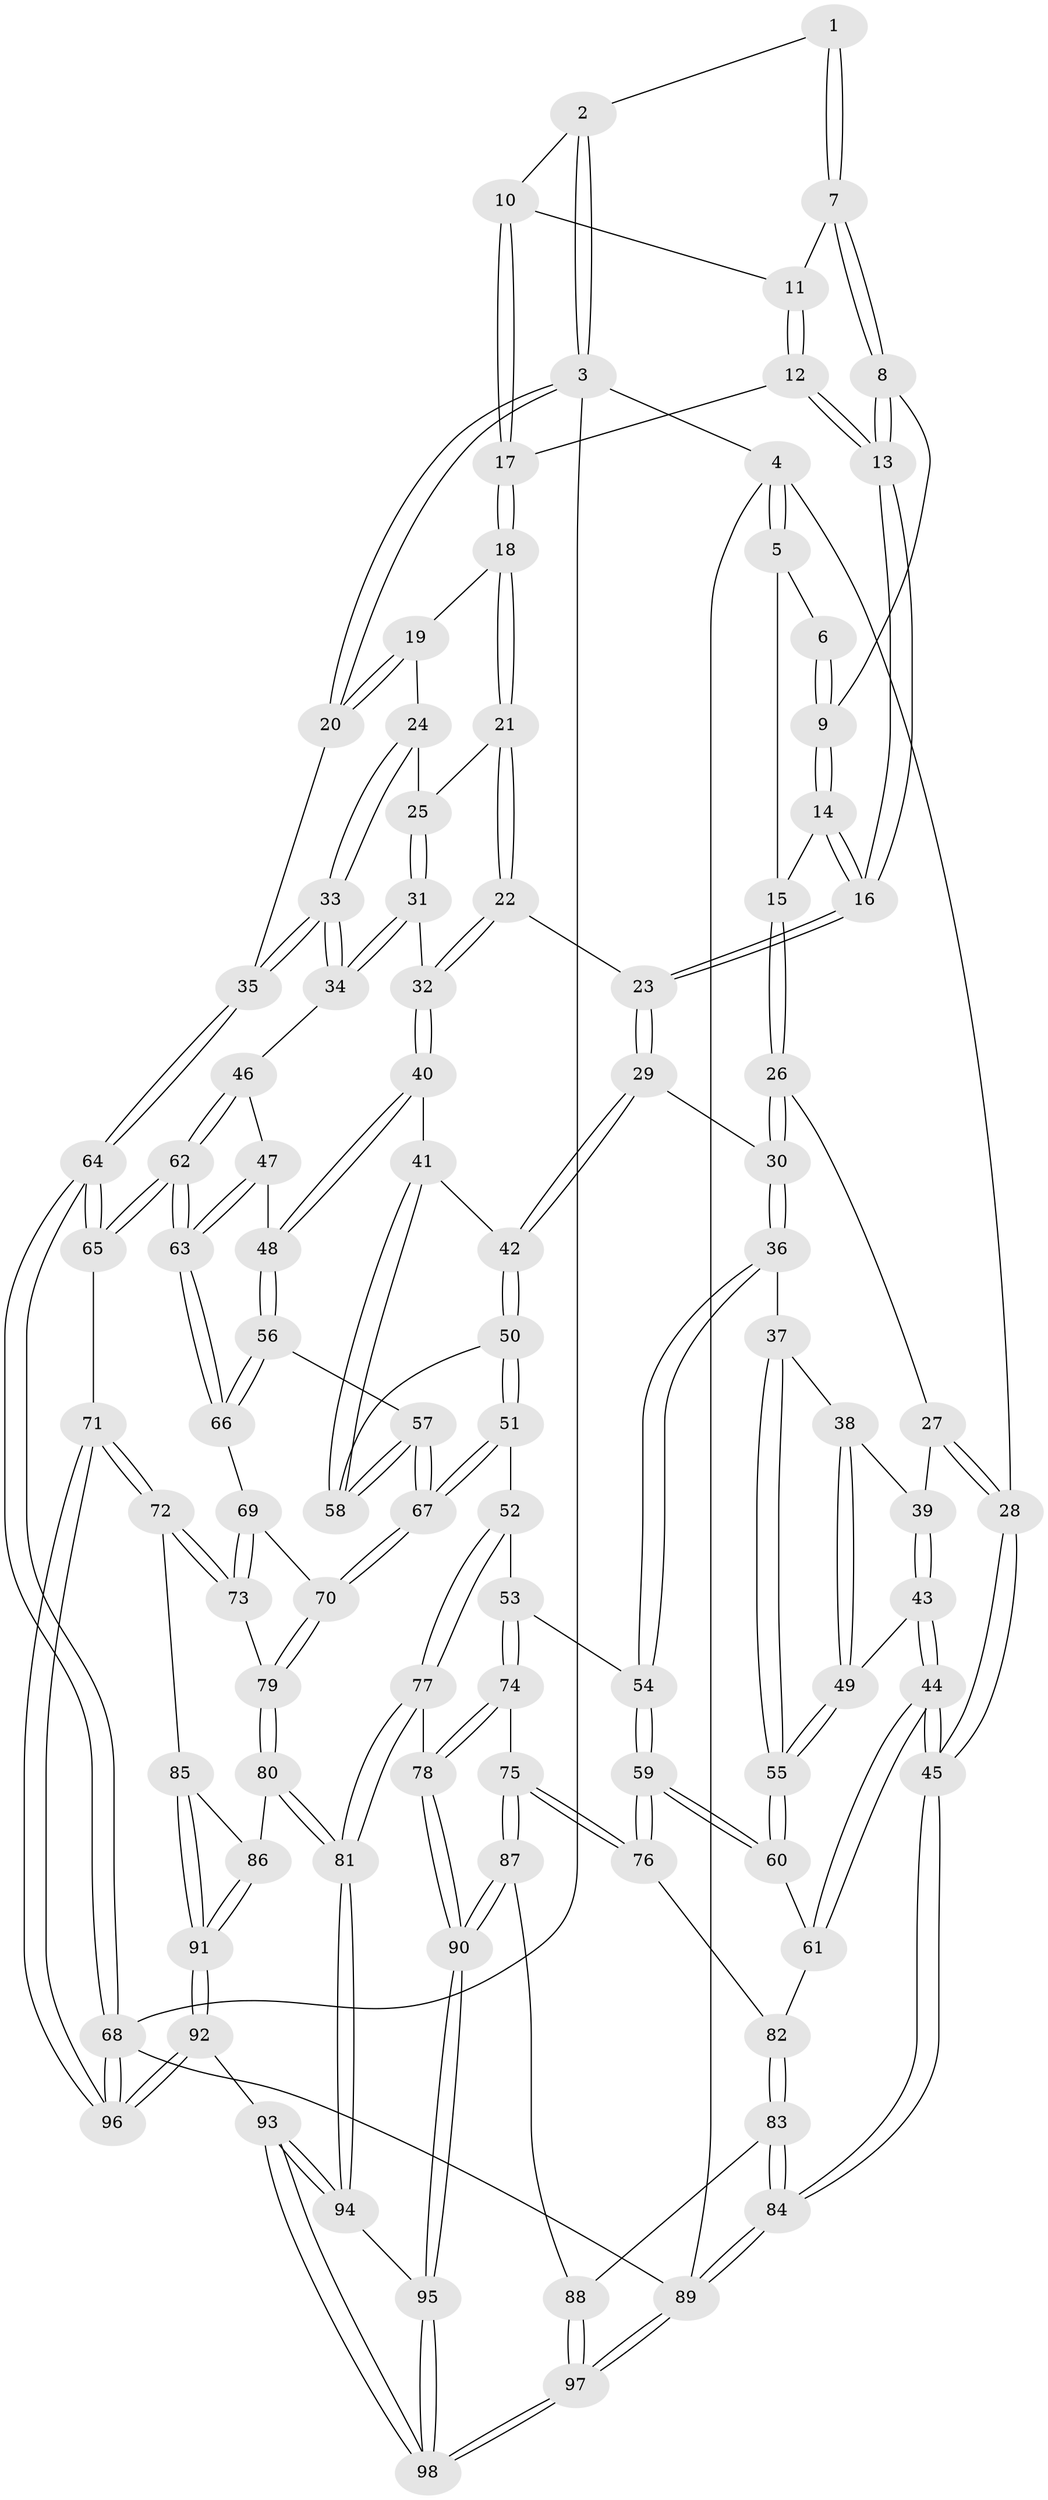 // coarse degree distribution, {3: 0.1, 4: 0.45, 6: 0.15, 5: 0.3}
// Generated by graph-tools (version 1.1) at 2025/42/03/06/25 10:42:33]
// undirected, 98 vertices, 242 edges
graph export_dot {
graph [start="1"]
  node [color=gray90,style=filled];
  1 [pos="+0.5928698307940492+0"];
  2 [pos="+0.6991712838272195+0"];
  3 [pos="+1+0"];
  4 [pos="+0+0"];
  5 [pos="+0+0"];
  6 [pos="+0.31717619811033015+0"];
  7 [pos="+0.5036207826544105+0.10026157697961882"];
  8 [pos="+0.41766061484859296+0.13205032132580724"];
  9 [pos="+0.38898625051330515+0.13186430936247479"];
  10 [pos="+0.7165529505276733+0.12824158850875564"];
  11 [pos="+0.5097176675679009+0.10291393162096198"];
  12 [pos="+0.5794516722791943+0.23376371500337076"];
  13 [pos="+0.5390624849692438+0.2770499758326305"];
  14 [pos="+0.3096626478935363+0.20358932761674844"];
  15 [pos="+0.28180781799357635+0.2186782763648306"];
  16 [pos="+0.5278807626122737+0.3376911027552156"];
  17 [pos="+0.736422977252941+0.1682874419070794"];
  18 [pos="+0.7633967740539772+0.19204696024893295"];
  19 [pos="+0.8892662230307474+0.14105856765454505"];
  20 [pos="+1+0"];
  21 [pos="+0.7674329345101135+0.23089778221168225"];
  22 [pos="+0.6766847630601912+0.38167455822101515"];
  23 [pos="+0.5355099235218149+0.38362512581596403"];
  24 [pos="+0.9822469239647308+0.36764946366931384"];
  25 [pos="+0.8282060124226664+0.2906155807830247"];
  26 [pos="+0.27842262629381287+0.22498423088353944"];
  27 [pos="+0.06250503345147618+0.3229753231823418"];
  28 [pos="+0+0.23048508287061079"];
  29 [pos="+0.46310144798510544+0.47207538753457934"];
  30 [pos="+0.37035572489310103+0.47540081400601936"];
  31 [pos="+0.8168220326398614+0.43949216950627573"];
  32 [pos="+0.7258502015217916+0.4631742020725465"];
  33 [pos="+1+0.44509929539056775"];
  34 [pos="+1+0.49166522614419467"];
  35 [pos="+1+0.43140852120671236"];
  36 [pos="+0.3304782187627994+0.5084524403576076"];
  37 [pos="+0.28766974382267285+0.5097160723581452"];
  38 [pos="+0.2211998381835247+0.49265595379018295"];
  39 [pos="+0.10055016317119847+0.3916580508205769"];
  40 [pos="+0.7186039396152972+0.5386337463998938"];
  41 [pos="+0.6201142204460752+0.5657932730478046"];
  42 [pos="+0.5334664416839981+0.563574154957283"];
  43 [pos="+0.053972172585521755+0.5858038281720384"];
  44 [pos="+0+0.7240137928812801"];
  45 [pos="+0+0.725319228689375"];
  46 [pos="+1+0.5003394681105845"];
  47 [pos="+0.912532723845088+0.5668080797228909"];
  48 [pos="+0.7931165004465508+0.625144545376677"];
  49 [pos="+0.11224108009863736+0.5828876167693158"];
  50 [pos="+0.5245942889273212+0.6587739459478729"];
  51 [pos="+0.5128696900850787+0.6849780825548989"];
  52 [pos="+0.4925363220863967+0.7159553613721246"];
  53 [pos="+0.49022160068554044+0.7162539318121319"];
  54 [pos="+0.3333412231968625+0.6120157294600282"];
  55 [pos="+0.18030726805091418+0.6460012038103079"];
  56 [pos="+0.7922550120714779+0.6298151276476399"];
  57 [pos="+0.6872216916952387+0.7123455832780848"];
  58 [pos="+0.6587108171610991+0.6895454771532531"];
  59 [pos="+0.27952158389361403+0.7526279143336586"];
  60 [pos="+0.18549765076427818+0.7071538676579726"];
  61 [pos="+0.0646146769758547+0.7388086146857376"];
  62 [pos="+0.9546557030911933+0.7893444465403551"];
  63 [pos="+0.9421706356573828+0.7788323032338275"];
  64 [pos="+1+0.7984606672111414"];
  65 [pos="+0.9602802501993696+0.7967646829457539"];
  66 [pos="+0.8350912328520568+0.7194062862310798"];
  67 [pos="+0.6751926393502414+0.7567152866440954"];
  68 [pos="+1+1"];
  69 [pos="+0.820600743504825+0.7420819285639104"];
  70 [pos="+0.673995678006624+0.7722006616167884"];
  71 [pos="+0.8855944017087362+0.9043206315072324"];
  72 [pos="+0.8346179841318283+0.900434942434703"];
  73 [pos="+0.772257472450753+0.8304560159171923"];
  74 [pos="+0.34417434970659094+0.7981565852855712"];
  75 [pos="+0.3094920125945031+0.8038475214857806"];
  76 [pos="+0.29373402916601066+0.7866778907701132"];
  77 [pos="+0.5715650505002415+0.8617430845711297"];
  78 [pos="+0.4969293411424578+0.8782720630792373"];
  79 [pos="+0.6688225547948211+0.8128163334463292"];
  80 [pos="+0.6213434388488142+0.8562111379093468"];
  81 [pos="+0.584077965725931+0.8679494458958624"];
  82 [pos="+0.16016560664658944+0.8393654781806837"];
  83 [pos="+0.12433473036704319+0.9228884857043701"];
  84 [pos="+0+0.7780204919388767"];
  85 [pos="+0.828967916584272+0.9051805160641672"];
  86 [pos="+0.6794459569535289+0.9103175754824647"];
  87 [pos="+0.3078191069189901+0.8578363938968155"];
  88 [pos="+0.1513037767780657+0.9640252363324544"];
  89 [pos="+0+1"];
  90 [pos="+0.36916283669044186+0.99432017186259"];
  91 [pos="+0.7413925923423752+1"];
  92 [pos="+0.6885351555649869+1"];
  93 [pos="+0.6317793155062376+1"];
  94 [pos="+0.5767470927950336+0.9632574334317836"];
  95 [pos="+0.36917824847861924+0.9959632345278141"];
  96 [pos="+1+1"];
  97 [pos="+0.17343492977623873+1"];
  98 [pos="+0.3161931974273279+1"];
  1 -- 2;
  1 -- 7;
  1 -- 7;
  2 -- 3;
  2 -- 3;
  2 -- 10;
  3 -- 4;
  3 -- 20;
  3 -- 20;
  3 -- 68;
  4 -- 5;
  4 -- 5;
  4 -- 28;
  4 -- 89;
  5 -- 6;
  5 -- 15;
  6 -- 9;
  6 -- 9;
  7 -- 8;
  7 -- 8;
  7 -- 11;
  8 -- 9;
  8 -- 13;
  8 -- 13;
  9 -- 14;
  9 -- 14;
  10 -- 11;
  10 -- 17;
  10 -- 17;
  11 -- 12;
  11 -- 12;
  12 -- 13;
  12 -- 13;
  12 -- 17;
  13 -- 16;
  13 -- 16;
  14 -- 15;
  14 -- 16;
  14 -- 16;
  15 -- 26;
  15 -- 26;
  16 -- 23;
  16 -- 23;
  17 -- 18;
  17 -- 18;
  18 -- 19;
  18 -- 21;
  18 -- 21;
  19 -- 20;
  19 -- 20;
  19 -- 24;
  20 -- 35;
  21 -- 22;
  21 -- 22;
  21 -- 25;
  22 -- 23;
  22 -- 32;
  22 -- 32;
  23 -- 29;
  23 -- 29;
  24 -- 25;
  24 -- 33;
  24 -- 33;
  25 -- 31;
  25 -- 31;
  26 -- 27;
  26 -- 30;
  26 -- 30;
  27 -- 28;
  27 -- 28;
  27 -- 39;
  28 -- 45;
  28 -- 45;
  29 -- 30;
  29 -- 42;
  29 -- 42;
  30 -- 36;
  30 -- 36;
  31 -- 32;
  31 -- 34;
  31 -- 34;
  32 -- 40;
  32 -- 40;
  33 -- 34;
  33 -- 34;
  33 -- 35;
  33 -- 35;
  34 -- 46;
  35 -- 64;
  35 -- 64;
  36 -- 37;
  36 -- 54;
  36 -- 54;
  37 -- 38;
  37 -- 55;
  37 -- 55;
  38 -- 39;
  38 -- 49;
  38 -- 49;
  39 -- 43;
  39 -- 43;
  40 -- 41;
  40 -- 48;
  40 -- 48;
  41 -- 42;
  41 -- 58;
  41 -- 58;
  42 -- 50;
  42 -- 50;
  43 -- 44;
  43 -- 44;
  43 -- 49;
  44 -- 45;
  44 -- 45;
  44 -- 61;
  44 -- 61;
  45 -- 84;
  45 -- 84;
  46 -- 47;
  46 -- 62;
  46 -- 62;
  47 -- 48;
  47 -- 63;
  47 -- 63;
  48 -- 56;
  48 -- 56;
  49 -- 55;
  49 -- 55;
  50 -- 51;
  50 -- 51;
  50 -- 58;
  51 -- 52;
  51 -- 67;
  51 -- 67;
  52 -- 53;
  52 -- 77;
  52 -- 77;
  53 -- 54;
  53 -- 74;
  53 -- 74;
  54 -- 59;
  54 -- 59;
  55 -- 60;
  55 -- 60;
  56 -- 57;
  56 -- 66;
  56 -- 66;
  57 -- 58;
  57 -- 58;
  57 -- 67;
  57 -- 67;
  59 -- 60;
  59 -- 60;
  59 -- 76;
  59 -- 76;
  60 -- 61;
  61 -- 82;
  62 -- 63;
  62 -- 63;
  62 -- 65;
  62 -- 65;
  63 -- 66;
  63 -- 66;
  64 -- 65;
  64 -- 65;
  64 -- 68;
  64 -- 68;
  65 -- 71;
  66 -- 69;
  67 -- 70;
  67 -- 70;
  68 -- 96;
  68 -- 96;
  68 -- 89;
  69 -- 70;
  69 -- 73;
  69 -- 73;
  70 -- 79;
  70 -- 79;
  71 -- 72;
  71 -- 72;
  71 -- 96;
  71 -- 96;
  72 -- 73;
  72 -- 73;
  72 -- 85;
  73 -- 79;
  74 -- 75;
  74 -- 78;
  74 -- 78;
  75 -- 76;
  75 -- 76;
  75 -- 87;
  75 -- 87;
  76 -- 82;
  77 -- 78;
  77 -- 81;
  77 -- 81;
  78 -- 90;
  78 -- 90;
  79 -- 80;
  79 -- 80;
  80 -- 81;
  80 -- 81;
  80 -- 86;
  81 -- 94;
  81 -- 94;
  82 -- 83;
  82 -- 83;
  83 -- 84;
  83 -- 84;
  83 -- 88;
  84 -- 89;
  84 -- 89;
  85 -- 86;
  85 -- 91;
  85 -- 91;
  86 -- 91;
  86 -- 91;
  87 -- 88;
  87 -- 90;
  87 -- 90;
  88 -- 97;
  88 -- 97;
  89 -- 97;
  89 -- 97;
  90 -- 95;
  90 -- 95;
  91 -- 92;
  91 -- 92;
  92 -- 93;
  92 -- 96;
  92 -- 96;
  93 -- 94;
  93 -- 94;
  93 -- 98;
  93 -- 98;
  94 -- 95;
  95 -- 98;
  95 -- 98;
  97 -- 98;
  97 -- 98;
}
